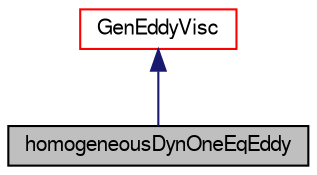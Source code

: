 digraph "homogeneousDynOneEqEddy"
{
  bgcolor="transparent";
  edge [fontname="FreeSans",fontsize="10",labelfontname="FreeSans",labelfontsize="10"];
  node [fontname="FreeSans",fontsize="10",shape=record];
  Node0 [label="homogeneousDynOneEqEddy",height=0.2,width=0.4,color="black", fillcolor="grey75", style="filled", fontcolor="black"];
  Node1 -> Node0 [dir="back",color="midnightblue",fontsize="10",style="solid",fontname="FreeSans"];
  Node1 [label="GenEddyVisc",height=0.2,width=0.4,color="red",URL="$a30622.html",tooltip="General base class for all compressible models that can be implemented as an eddy viscosity..."];
}
